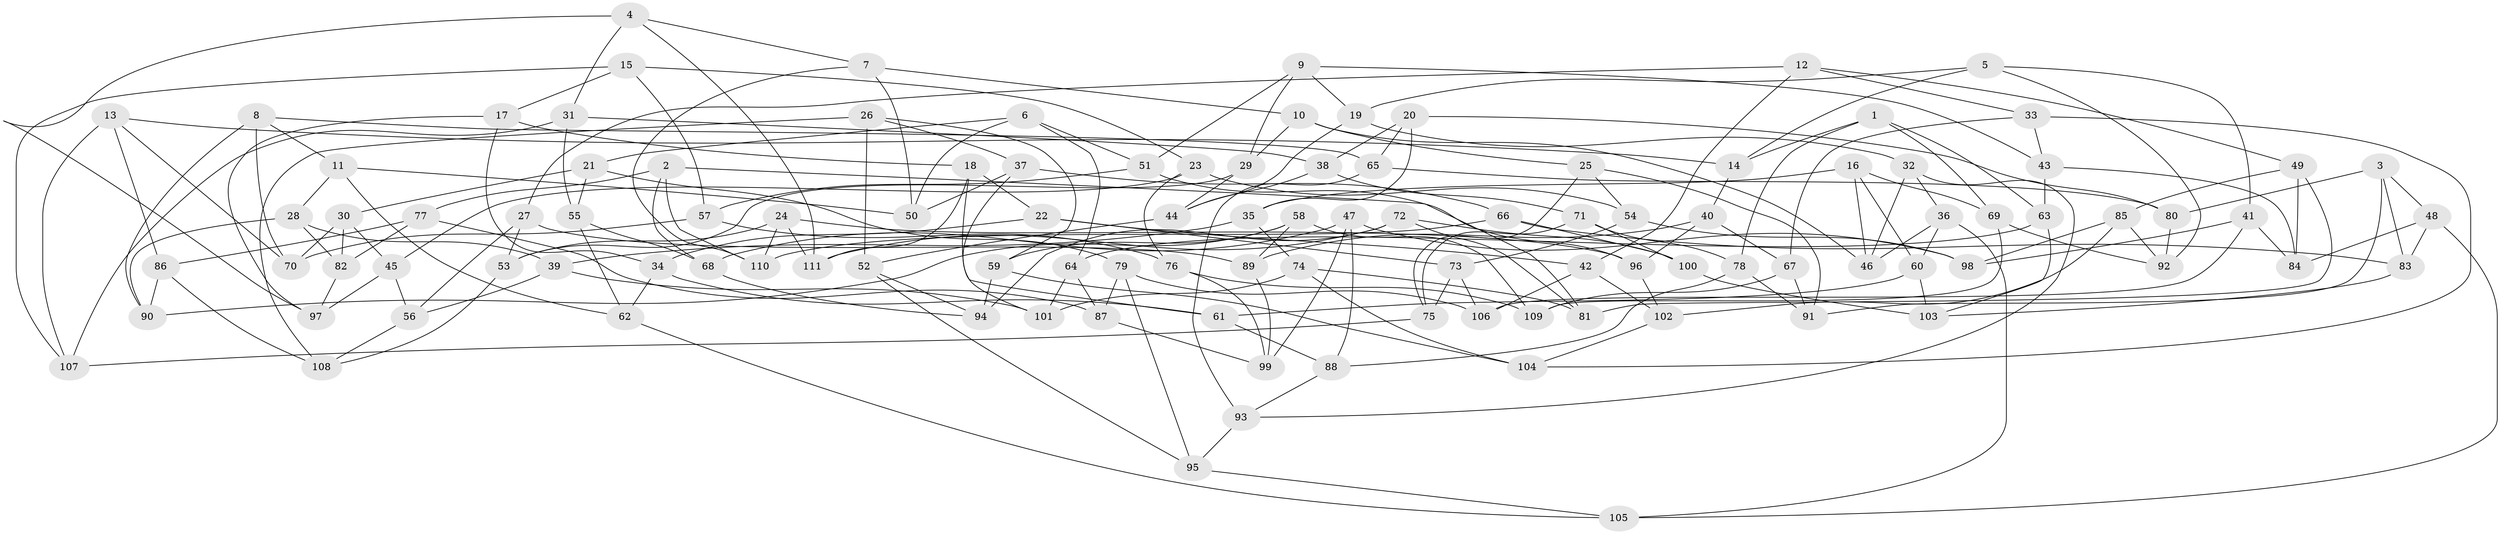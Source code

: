 // Generated by graph-tools (version 1.1) at 2025/26/03/09/25 03:26:50]
// undirected, 111 vertices, 222 edges
graph export_dot {
graph [start="1"]
  node [color=gray90,style=filled];
  1;
  2;
  3;
  4;
  5;
  6;
  7;
  8;
  9;
  10;
  11;
  12;
  13;
  14;
  15;
  16;
  17;
  18;
  19;
  20;
  21;
  22;
  23;
  24;
  25;
  26;
  27;
  28;
  29;
  30;
  31;
  32;
  33;
  34;
  35;
  36;
  37;
  38;
  39;
  40;
  41;
  42;
  43;
  44;
  45;
  46;
  47;
  48;
  49;
  50;
  51;
  52;
  53;
  54;
  55;
  56;
  57;
  58;
  59;
  60;
  61;
  62;
  63;
  64;
  65;
  66;
  67;
  68;
  69;
  70;
  71;
  72;
  73;
  74;
  75;
  76;
  77;
  78;
  79;
  80;
  81;
  82;
  83;
  84;
  85;
  86;
  87;
  88;
  89;
  90;
  91;
  92;
  93;
  94;
  95;
  96;
  97;
  98;
  99;
  100;
  101;
  102;
  103;
  104;
  105;
  106;
  107;
  108;
  109;
  110;
  111;
  1 -- 78;
  1 -- 63;
  1 -- 14;
  1 -- 69;
  2 -- 110;
  2 -- 77;
  2 -- 68;
  2 -- 96;
  3 -- 48;
  3 -- 80;
  3 -- 91;
  3 -- 83;
  4 -- 7;
  4 -- 111;
  4 -- 97;
  4 -- 31;
  5 -- 41;
  5 -- 19;
  5 -- 92;
  5 -- 14;
  6 -- 21;
  6 -- 51;
  6 -- 64;
  6 -- 50;
  7 -- 50;
  7 -- 10;
  7 -- 110;
  8 -- 90;
  8 -- 11;
  8 -- 70;
  8 -- 65;
  9 -- 29;
  9 -- 43;
  9 -- 51;
  9 -- 19;
  10 -- 46;
  10 -- 25;
  10 -- 29;
  11 -- 62;
  11 -- 28;
  11 -- 50;
  12 -- 27;
  12 -- 49;
  12 -- 42;
  12 -- 33;
  13 -- 86;
  13 -- 14;
  13 -- 107;
  13 -- 70;
  14 -- 40;
  15 -- 107;
  15 -- 17;
  15 -- 23;
  15 -- 57;
  16 -- 35;
  16 -- 46;
  16 -- 69;
  16 -- 60;
  17 -- 97;
  17 -- 18;
  17 -- 34;
  18 -- 22;
  18 -- 61;
  18 -- 111;
  19 -- 44;
  19 -- 32;
  20 -- 38;
  20 -- 35;
  20 -- 65;
  20 -- 80;
  21 -- 30;
  21 -- 55;
  21 -- 79;
  22 -- 73;
  22 -- 42;
  22 -- 34;
  23 -- 54;
  23 -- 76;
  23 -- 45;
  24 -- 110;
  24 -- 53;
  24 -- 111;
  24 -- 96;
  25 -- 54;
  25 -- 75;
  25 -- 91;
  26 -- 52;
  26 -- 37;
  26 -- 59;
  26 -- 108;
  27 -- 89;
  27 -- 53;
  27 -- 56;
  28 -- 90;
  28 -- 82;
  28 -- 39;
  29 -- 53;
  29 -- 44;
  30 -- 82;
  30 -- 45;
  30 -- 70;
  31 -- 38;
  31 -- 107;
  31 -- 55;
  32 -- 93;
  32 -- 46;
  32 -- 36;
  33 -- 104;
  33 -- 43;
  33 -- 67;
  34 -- 61;
  34 -- 62;
  35 -- 39;
  35 -- 74;
  36 -- 46;
  36 -- 60;
  36 -- 105;
  37 -- 66;
  37 -- 101;
  37 -- 50;
  38 -- 44;
  38 -- 71;
  39 -- 101;
  39 -- 56;
  40 -- 96;
  40 -- 89;
  40 -- 67;
  41 -- 84;
  41 -- 106;
  41 -- 98;
  42 -- 106;
  42 -- 102;
  43 -- 63;
  43 -- 84;
  44 -- 52;
  45 -- 97;
  45 -- 56;
  47 -- 88;
  47 -- 98;
  47 -- 68;
  47 -- 99;
  48 -- 105;
  48 -- 84;
  48 -- 83;
  49 -- 85;
  49 -- 81;
  49 -- 84;
  51 -- 57;
  51 -- 81;
  52 -- 95;
  52 -- 94;
  53 -- 108;
  54 -- 98;
  54 -- 73;
  55 -- 68;
  55 -- 62;
  56 -- 108;
  57 -- 76;
  57 -- 70;
  58 -- 109;
  58 -- 90;
  58 -- 59;
  58 -- 89;
  59 -- 104;
  59 -- 94;
  60 -- 61;
  60 -- 103;
  61 -- 88;
  62 -- 105;
  63 -- 103;
  63 -- 64;
  64 -- 87;
  64 -- 101;
  65 -- 80;
  65 -- 93;
  66 -- 110;
  66 -- 83;
  66 -- 100;
  67 -- 91;
  67 -- 109;
  68 -- 94;
  69 -- 92;
  69 -- 109;
  71 -- 100;
  71 -- 75;
  71 -- 78;
  72 -- 100;
  72 -- 111;
  72 -- 81;
  72 -- 94;
  73 -- 75;
  73 -- 106;
  74 -- 101;
  74 -- 104;
  74 -- 81;
  75 -- 107;
  76 -- 99;
  76 -- 109;
  77 -- 82;
  77 -- 87;
  77 -- 86;
  78 -- 88;
  78 -- 91;
  79 -- 95;
  79 -- 106;
  79 -- 87;
  80 -- 92;
  82 -- 97;
  83 -- 103;
  85 -- 98;
  85 -- 102;
  85 -- 92;
  86 -- 108;
  86 -- 90;
  87 -- 99;
  88 -- 93;
  89 -- 99;
  93 -- 95;
  95 -- 105;
  96 -- 102;
  100 -- 103;
  102 -- 104;
}
